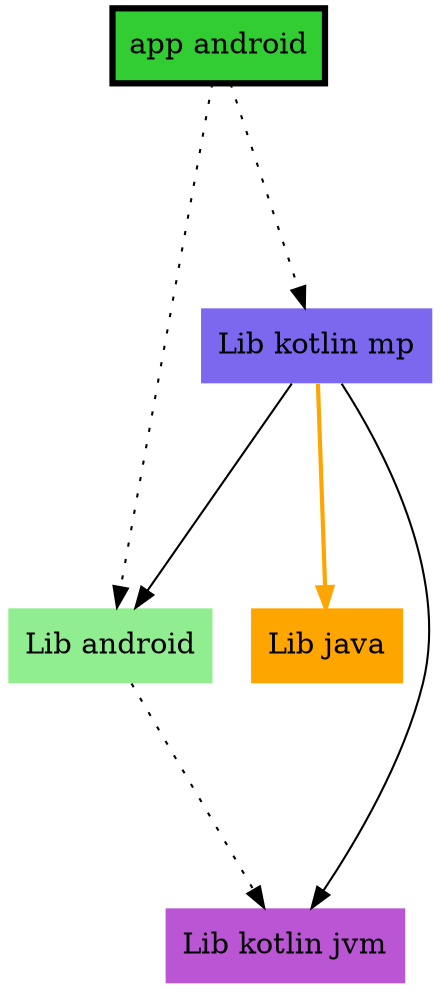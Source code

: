 digraph {
  edge ["arrowhead"="normal","arrowtail"="none"]
  graph ["dpi"="100","fontsize"="30","layout"="dot","ranksep"="1.5","rankdir"="TB"]
  node ["style"="filled"]
  "Lib android" ["fillcolor"="lightgreen","shape"="none"]
  "Lib java" ["fillcolor"="orange","shape"="none"]
  "Lib kotlin jvm" ["fillcolor"="mediumorchid","shape"="none"]
  "Lib kotlin mp" ["fillcolor"="mediumslateblue","shape"="none"]
  "app android" ["fillcolor"="limegreen","penwidth"="3","shape"="box"]
  "Lib android" -> "Lib kotlin jvm" ["style"="dotted"]
  "Lib kotlin mp" -> "Lib android" ["style"="solid"]
  "Lib kotlin mp" -> "Lib java" ["style"="bold","color"="orange"]
  "Lib kotlin mp" -> "Lib kotlin jvm" ["style"="solid"]
  "app android" -> "Lib android" ["style"="dotted"]
  "app android" -> "Lib kotlin mp" ["style"="dotted"]
}
